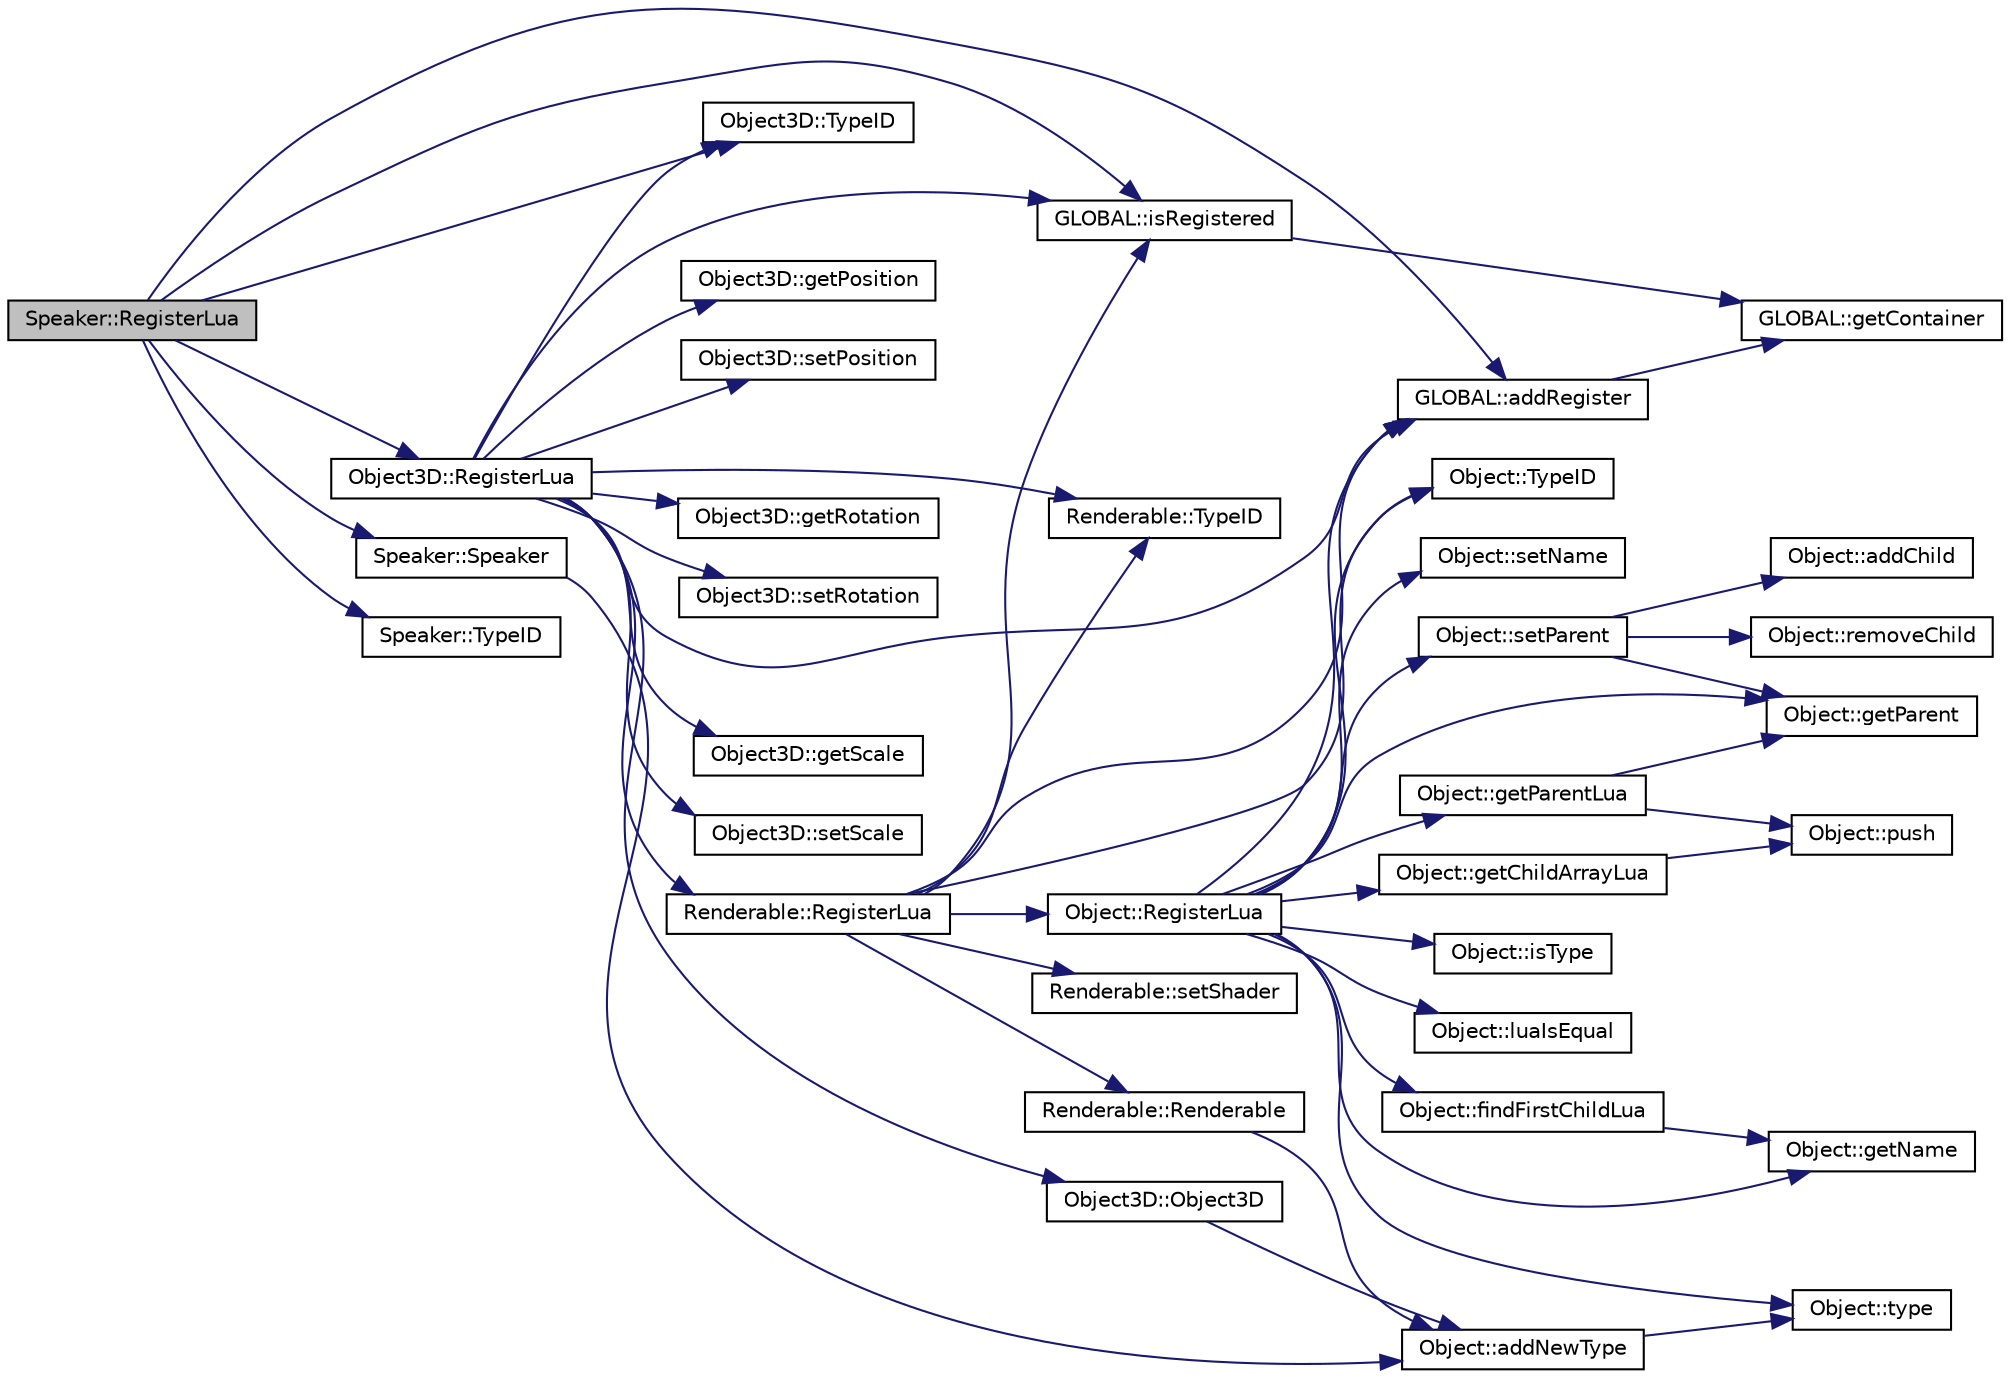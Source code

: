 digraph "Speaker::RegisterLua"
{
  edge [fontname="Helvetica",fontsize="10",labelfontname="Helvetica",labelfontsize="10"];
  node [fontname="Helvetica",fontsize="10",shape=record];
  rankdir="LR";
  Node1 [label="Speaker::RegisterLua",height=0.2,width=0.4,color="black", fillcolor="grey75", style="filled", fontcolor="black"];
  Node1 -> Node2 [color="midnightblue",fontsize="10",style="solid",fontname="Helvetica"];
  Node2 [label="GLOBAL::isRegistered",height=0.2,width=0.4,color="black", fillcolor="white", style="filled",URL="$namespace_g_l_o_b_a_l.html#a2694bc250653b6da682a4536a396298e"];
  Node2 -> Node3 [color="midnightblue",fontsize="10",style="solid",fontname="Helvetica"];
  Node3 [label="GLOBAL::getContainer",height=0.2,width=0.4,color="black", fillcolor="white", style="filled",URL="$namespace_g_l_o_b_a_l.html#a48421068f5a2961b446e71f3dba107e1"];
  Node1 -> Node4 [color="midnightblue",fontsize="10",style="solid",fontname="Helvetica"];
  Node4 [label="Object3D::TypeID",height=0.2,width=0.4,color="black", fillcolor="white", style="filled",URL="$class_object3_d.html#ab02e3662bcf92afc53d2faff19aa1e74"];
  Node1 -> Node5 [color="midnightblue",fontsize="10",style="solid",fontname="Helvetica"];
  Node5 [label="Object3D::RegisterLua",height=0.2,width=0.4,color="black", fillcolor="white", style="filled",URL="$class_object3_d.html#a1bfe6677dd3cc6837b0216ade6f5d994"];
  Node5 -> Node2 [color="midnightblue",fontsize="10",style="solid",fontname="Helvetica"];
  Node5 -> Node6 [color="midnightblue",fontsize="10",style="solid",fontname="Helvetica"];
  Node6 [label="Renderable::TypeID",height=0.2,width=0.4,color="black", fillcolor="white", style="filled",URL="$class_renderable.html#a06154a610172db7c405e6e5950c7d72c"];
  Node5 -> Node7 [color="midnightblue",fontsize="10",style="solid",fontname="Helvetica"];
  Node7 [label="Renderable::RegisterLua",height=0.2,width=0.4,color="black", fillcolor="white", style="filled",URL="$class_renderable.html#ad4dc2f8934e00c6b48ac6376c4cd7d86"];
  Node7 -> Node2 [color="midnightblue",fontsize="10",style="solid",fontname="Helvetica"];
  Node7 -> Node8 [color="midnightblue",fontsize="10",style="solid",fontname="Helvetica"];
  Node8 [label="Object::TypeID",height=0.2,width=0.4,color="black", fillcolor="white", style="filled",URL="$class_object.html#adbb5326be3714f3ec41e783350ba9db0"];
  Node7 -> Node9 [color="midnightblue",fontsize="10",style="solid",fontname="Helvetica"];
  Node9 [label="Object::RegisterLua",height=0.2,width=0.4,color="black", fillcolor="white", style="filled",URL="$class_object.html#a928464bf68f63bbfb71e6e9ceb21bbb4"];
  Node9 -> Node10 [color="midnightblue",fontsize="10",style="solid",fontname="Helvetica"];
  Node10 [label="GLOBAL::addRegister",height=0.2,width=0.4,color="black", fillcolor="white", style="filled",URL="$namespace_g_l_o_b_a_l.html#a232ab9edd3a847771c8ab47813a21c14"];
  Node10 -> Node3 [color="midnightblue",fontsize="10",style="solid",fontname="Helvetica"];
  Node9 -> Node8 [color="midnightblue",fontsize="10",style="solid",fontname="Helvetica"];
  Node9 -> Node11 [color="midnightblue",fontsize="10",style="solid",fontname="Helvetica"];
  Node11 [label="Object::getName",height=0.2,width=0.4,color="black", fillcolor="white", style="filled",URL="$class_object.html#a6390f4fca865dc59e3442e9f0fb6bd5e"];
  Node9 -> Node12 [color="midnightblue",fontsize="10",style="solid",fontname="Helvetica"];
  Node12 [label="Object::setName",height=0.2,width=0.4,color="black", fillcolor="white", style="filled",URL="$class_object.html#a741baf738c82a3f9186d7ff1374c3763"];
  Node9 -> Node13 [color="midnightblue",fontsize="10",style="solid",fontname="Helvetica"];
  Node13 [label="Object::getChildArrayLua",height=0.2,width=0.4,color="black", fillcolor="white", style="filled",URL="$class_object.html#a55337766a87d3b86b74f5d96c2ae932d"];
  Node13 -> Node14 [color="midnightblue",fontsize="10",style="solid",fontname="Helvetica"];
  Node14 [label="Object::push",height=0.2,width=0.4,color="black", fillcolor="white", style="filled",URL="$class_object.html#a0e9a540d7260cb67a9f96a1244873fba"];
  Node9 -> Node15 [color="midnightblue",fontsize="10",style="solid",fontname="Helvetica"];
  Node15 [label="Object::getParent",height=0.2,width=0.4,color="black", fillcolor="white", style="filled",URL="$class_object.html#adf49dfc9ded6c7b527c40518bf8e7565"];
  Node9 -> Node16 [color="midnightblue",fontsize="10",style="solid",fontname="Helvetica"];
  Node16 [label="Object::setParent",height=0.2,width=0.4,color="black", fillcolor="white", style="filled",URL="$class_object.html#ac9bc4638b6bbf57b9421f58f87d1c5ac"];
  Node16 -> Node15 [color="midnightblue",fontsize="10",style="solid",fontname="Helvetica"];
  Node16 -> Node17 [color="midnightblue",fontsize="10",style="solid",fontname="Helvetica"];
  Node17 [label="Object::removeChild",height=0.2,width=0.4,color="black", fillcolor="white", style="filled",URL="$class_object.html#af10570c0792e70b6a135af53559f9e19"];
  Node16 -> Node18 [color="midnightblue",fontsize="10",style="solid",fontname="Helvetica"];
  Node18 [label="Object::addChild",height=0.2,width=0.4,color="black", fillcolor="white", style="filled",URL="$class_object.html#a599e52a38e2a5e605d4247393f941ab9"];
  Node9 -> Node19 [color="midnightblue",fontsize="10",style="solid",fontname="Helvetica"];
  Node19 [label="Object::getParentLua",height=0.2,width=0.4,color="black", fillcolor="white", style="filled",URL="$class_object.html#adbf055dfca18226397d6d3b9dd9467ef"];
  Node19 -> Node15 [color="midnightblue",fontsize="10",style="solid",fontname="Helvetica"];
  Node19 -> Node14 [color="midnightblue",fontsize="10",style="solid",fontname="Helvetica"];
  Node9 -> Node20 [color="midnightblue",fontsize="10",style="solid",fontname="Helvetica"];
  Node20 [label="Object::findFirstChildLua",height=0.2,width=0.4,color="black", fillcolor="white", style="filled",URL="$class_object.html#ab8d6d59726bd115047f427f23c901231"];
  Node20 -> Node11 [color="midnightblue",fontsize="10",style="solid",fontname="Helvetica"];
  Node9 -> Node21 [color="midnightblue",fontsize="10",style="solid",fontname="Helvetica"];
  Node21 [label="Object::isType",height=0.2,width=0.4,color="black", fillcolor="white", style="filled",URL="$class_object.html#aacbe0d82f8b9da6a614589bfeb107207"];
  Node9 -> Node22 [color="midnightblue",fontsize="10",style="solid",fontname="Helvetica"];
  Node22 [label="Object::luaIsEqual",height=0.2,width=0.4,color="black", fillcolor="white", style="filled",URL="$class_object.html#a1eebbd69a4c920d50cbc1df3e934512f"];
  Node9 -> Node23 [color="midnightblue",fontsize="10",style="solid",fontname="Helvetica"];
  Node23 [label="Object::type",height=0.2,width=0.4,color="black", fillcolor="white", style="filled",URL="$class_object.html#a4433fd7d9d5f2806e9b21a9dda623e51"];
  Node7 -> Node10 [color="midnightblue",fontsize="10",style="solid",fontname="Helvetica"];
  Node7 -> Node6 [color="midnightblue",fontsize="10",style="solid",fontname="Helvetica"];
  Node7 -> Node24 [color="midnightblue",fontsize="10",style="solid",fontname="Helvetica"];
  Node24 [label="Renderable::Renderable",height=0.2,width=0.4,color="black", fillcolor="white", style="filled",URL="$class_renderable.html#a97a0f6efd2a058dfb003e64e63bdb255"];
  Node24 -> Node25 [color="midnightblue",fontsize="10",style="solid",fontname="Helvetica"];
  Node25 [label="Object::addNewType",height=0.2,width=0.4,color="black", fillcolor="white", style="filled",URL="$class_object.html#acb87dc6630fa84f6054249db34cf682d"];
  Node25 -> Node23 [color="midnightblue",fontsize="10",style="solid",fontname="Helvetica"];
  Node7 -> Node26 [color="midnightblue",fontsize="10",style="solid",fontname="Helvetica"];
  Node26 [label="Renderable::setShader",height=0.2,width=0.4,color="black", fillcolor="white", style="filled",URL="$class_renderable.html#aeb1e795d81876a10149387d2496af6c3"];
  Node5 -> Node10 [color="midnightblue",fontsize="10",style="solid",fontname="Helvetica"];
  Node5 -> Node4 [color="midnightblue",fontsize="10",style="solid",fontname="Helvetica"];
  Node5 -> Node27 [color="midnightblue",fontsize="10",style="solid",fontname="Helvetica"];
  Node27 [label="Object3D::Object3D",height=0.2,width=0.4,color="black", fillcolor="white", style="filled",URL="$class_object3_d.html#ae3a1b17fb43ab59f5cf7b0ee21b9120b"];
  Node27 -> Node25 [color="midnightblue",fontsize="10",style="solid",fontname="Helvetica"];
  Node5 -> Node28 [color="midnightblue",fontsize="10",style="solid",fontname="Helvetica"];
  Node28 [label="Object3D::getPosition",height=0.2,width=0.4,color="black", fillcolor="white", style="filled",URL="$class_object3_d.html#a82668b5a99b0719ae976cbd983ba606e"];
  Node5 -> Node29 [color="midnightblue",fontsize="10",style="solid",fontname="Helvetica"];
  Node29 [label="Object3D::setPosition",height=0.2,width=0.4,color="black", fillcolor="white", style="filled",URL="$class_object3_d.html#a7f9968bf16fd461baf8ee3277636e913"];
  Node5 -> Node30 [color="midnightblue",fontsize="10",style="solid",fontname="Helvetica"];
  Node30 [label="Object3D::getRotation",height=0.2,width=0.4,color="black", fillcolor="white", style="filled",URL="$class_object3_d.html#a3b1b9d556999dfdee5c777fd9ad1faa1"];
  Node5 -> Node31 [color="midnightblue",fontsize="10",style="solid",fontname="Helvetica"];
  Node31 [label="Object3D::setRotation",height=0.2,width=0.4,color="black", fillcolor="white", style="filled",URL="$class_object3_d.html#a172caf9c749712f7e1c68396074db01a"];
  Node5 -> Node32 [color="midnightblue",fontsize="10",style="solid",fontname="Helvetica"];
  Node32 [label="Object3D::getScale",height=0.2,width=0.4,color="black", fillcolor="white", style="filled",URL="$class_object3_d.html#a1b6ea1ca5db706c5607c6649e770c416"];
  Node5 -> Node33 [color="midnightblue",fontsize="10",style="solid",fontname="Helvetica"];
  Node33 [label="Object3D::setScale",height=0.2,width=0.4,color="black", fillcolor="white", style="filled",URL="$class_object3_d.html#a3cfdbe3ad17ab1145197cb6473886b08"];
  Node1 -> Node10 [color="midnightblue",fontsize="10",style="solid",fontname="Helvetica"];
  Node1 -> Node34 [color="midnightblue",fontsize="10",style="solid",fontname="Helvetica"];
  Node34 [label="Speaker::TypeID",height=0.2,width=0.4,color="black", fillcolor="white", style="filled",URL="$class_speaker.html#a56ac4b90542b26f2a84d0d717967915e"];
  Node1 -> Node35 [color="midnightblue",fontsize="10",style="solid",fontname="Helvetica"];
  Node35 [label="Speaker::Speaker",height=0.2,width=0.4,color="black", fillcolor="white", style="filled",URL="$class_speaker.html#a1c2d1c8e9f72e0c0cd21e22ad7e8fe5b"];
  Node35 -> Node25 [color="midnightblue",fontsize="10",style="solid",fontname="Helvetica"];
}
